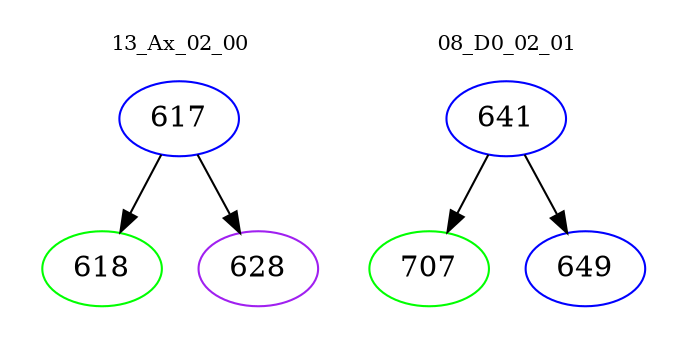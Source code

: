 digraph{
subgraph cluster_0 {
color = white
label = "13_Ax_02_00";
fontsize=10;
T0_617 [label="617", color="blue"]
T0_617 -> T0_618 [color="black"]
T0_618 [label="618", color="green"]
T0_617 -> T0_628 [color="black"]
T0_628 [label="628", color="purple"]
}
subgraph cluster_1 {
color = white
label = "08_D0_02_01";
fontsize=10;
T1_641 [label="641", color="blue"]
T1_641 -> T1_707 [color="black"]
T1_707 [label="707", color="green"]
T1_641 -> T1_649 [color="black"]
T1_649 [label="649", color="blue"]
}
}
